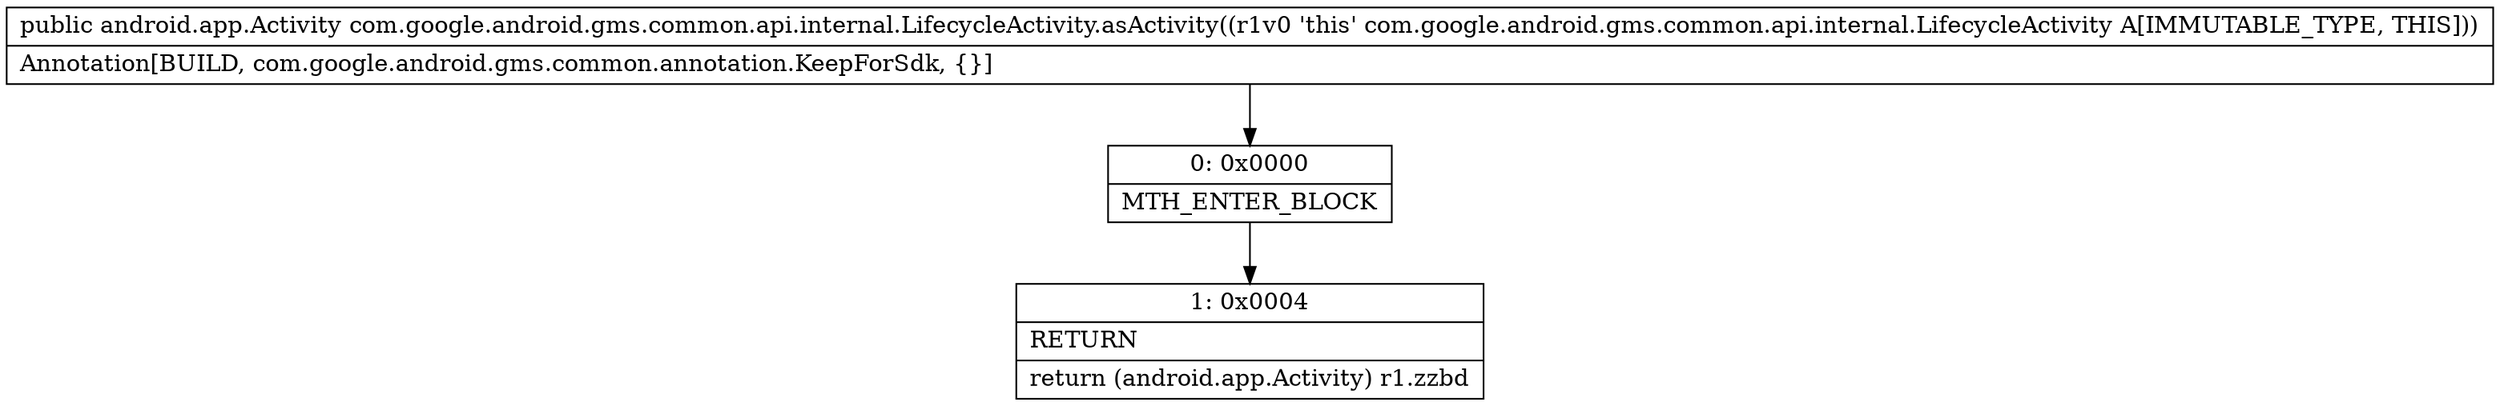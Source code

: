 digraph "CFG forcom.google.android.gms.common.api.internal.LifecycleActivity.asActivity()Landroid\/app\/Activity;" {
Node_0 [shape=record,label="{0\:\ 0x0000|MTH_ENTER_BLOCK\l}"];
Node_1 [shape=record,label="{1\:\ 0x0004|RETURN\l|return (android.app.Activity) r1.zzbd\l}"];
MethodNode[shape=record,label="{public android.app.Activity com.google.android.gms.common.api.internal.LifecycleActivity.asActivity((r1v0 'this' com.google.android.gms.common.api.internal.LifecycleActivity A[IMMUTABLE_TYPE, THIS]))  | Annotation[BUILD, com.google.android.gms.common.annotation.KeepForSdk, \{\}]\l}"];
MethodNode -> Node_0;
Node_0 -> Node_1;
}


